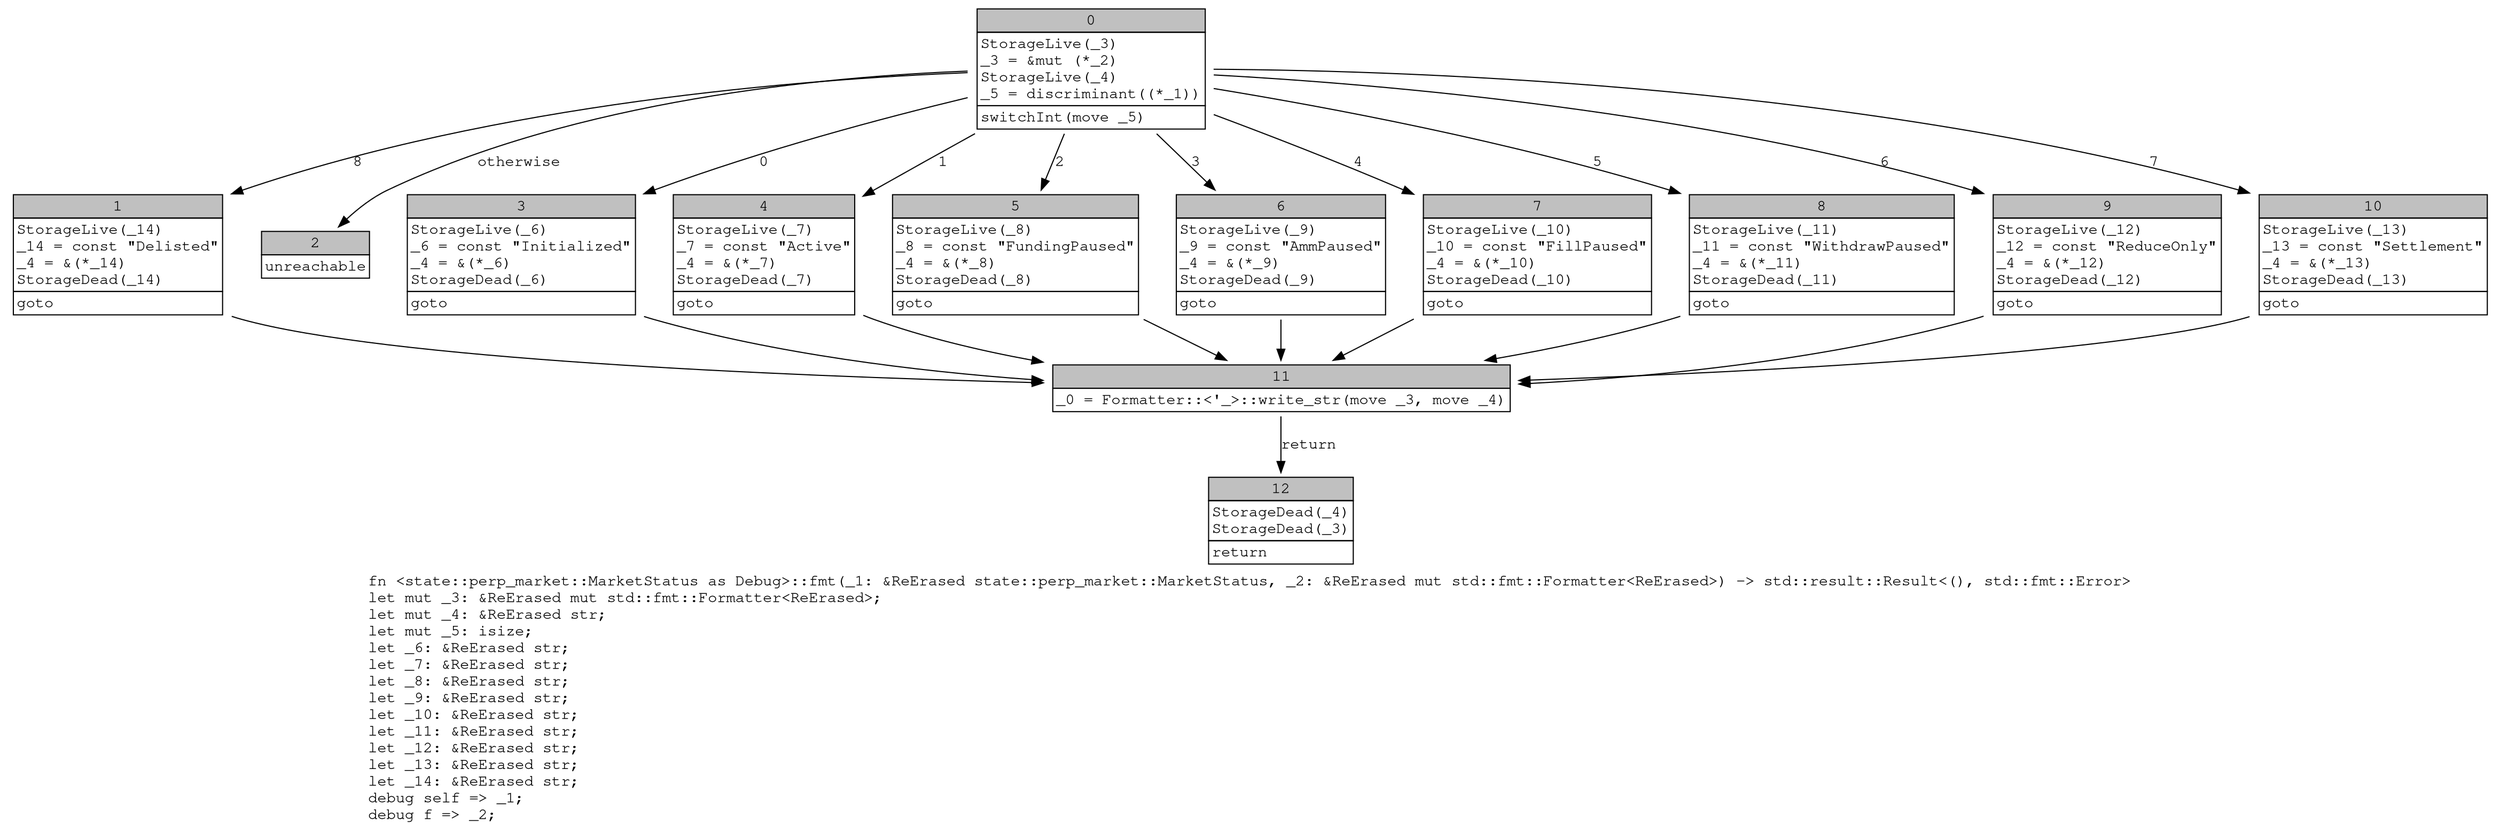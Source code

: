 digraph Mir_0_17165 {
    graph [fontname="Courier, monospace"];
    node [fontname="Courier, monospace"];
    edge [fontname="Courier, monospace"];
    label=<fn &lt;state::perp_market::MarketStatus as Debug&gt;::fmt(_1: &amp;ReErased state::perp_market::MarketStatus, _2: &amp;ReErased mut std::fmt::Formatter&lt;ReErased&gt;) -&gt; std::result::Result&lt;(), std::fmt::Error&gt;<br align="left"/>let mut _3: &amp;ReErased mut std::fmt::Formatter&lt;ReErased&gt;;<br align="left"/>let mut _4: &amp;ReErased str;<br align="left"/>let mut _5: isize;<br align="left"/>let _6: &amp;ReErased str;<br align="left"/>let _7: &amp;ReErased str;<br align="left"/>let _8: &amp;ReErased str;<br align="left"/>let _9: &amp;ReErased str;<br align="left"/>let _10: &amp;ReErased str;<br align="left"/>let _11: &amp;ReErased str;<br align="left"/>let _12: &amp;ReErased str;<br align="left"/>let _13: &amp;ReErased str;<br align="left"/>let _14: &amp;ReErased str;<br align="left"/>debug self =&gt; _1;<br align="left"/>debug f =&gt; _2;<br align="left"/>>;
    bb0__0_17165 [shape="none", label=<<table border="0" cellborder="1" cellspacing="0"><tr><td bgcolor="gray" align="center" colspan="1">0</td></tr><tr><td align="left" balign="left">StorageLive(_3)<br/>_3 = &amp;mut (*_2)<br/>StorageLive(_4)<br/>_5 = discriminant((*_1))<br/></td></tr><tr><td align="left">switchInt(move _5)</td></tr></table>>];
    bb1__0_17165 [shape="none", label=<<table border="0" cellborder="1" cellspacing="0"><tr><td bgcolor="gray" align="center" colspan="1">1</td></tr><tr><td align="left" balign="left">StorageLive(_14)<br/>_14 = const &quot;Delisted&quot;<br/>_4 = &amp;(*_14)<br/>StorageDead(_14)<br/></td></tr><tr><td align="left">goto</td></tr></table>>];
    bb2__0_17165 [shape="none", label=<<table border="0" cellborder="1" cellspacing="0"><tr><td bgcolor="gray" align="center" colspan="1">2</td></tr><tr><td align="left">unreachable</td></tr></table>>];
    bb3__0_17165 [shape="none", label=<<table border="0" cellborder="1" cellspacing="0"><tr><td bgcolor="gray" align="center" colspan="1">3</td></tr><tr><td align="left" balign="left">StorageLive(_6)<br/>_6 = const &quot;Initialized&quot;<br/>_4 = &amp;(*_6)<br/>StorageDead(_6)<br/></td></tr><tr><td align="left">goto</td></tr></table>>];
    bb4__0_17165 [shape="none", label=<<table border="0" cellborder="1" cellspacing="0"><tr><td bgcolor="gray" align="center" colspan="1">4</td></tr><tr><td align="left" balign="left">StorageLive(_7)<br/>_7 = const &quot;Active&quot;<br/>_4 = &amp;(*_7)<br/>StorageDead(_7)<br/></td></tr><tr><td align="left">goto</td></tr></table>>];
    bb5__0_17165 [shape="none", label=<<table border="0" cellborder="1" cellspacing="0"><tr><td bgcolor="gray" align="center" colspan="1">5</td></tr><tr><td align="left" balign="left">StorageLive(_8)<br/>_8 = const &quot;FundingPaused&quot;<br/>_4 = &amp;(*_8)<br/>StorageDead(_8)<br/></td></tr><tr><td align="left">goto</td></tr></table>>];
    bb6__0_17165 [shape="none", label=<<table border="0" cellborder="1" cellspacing="0"><tr><td bgcolor="gray" align="center" colspan="1">6</td></tr><tr><td align="left" balign="left">StorageLive(_9)<br/>_9 = const &quot;AmmPaused&quot;<br/>_4 = &amp;(*_9)<br/>StorageDead(_9)<br/></td></tr><tr><td align="left">goto</td></tr></table>>];
    bb7__0_17165 [shape="none", label=<<table border="0" cellborder="1" cellspacing="0"><tr><td bgcolor="gray" align="center" colspan="1">7</td></tr><tr><td align="left" balign="left">StorageLive(_10)<br/>_10 = const &quot;FillPaused&quot;<br/>_4 = &amp;(*_10)<br/>StorageDead(_10)<br/></td></tr><tr><td align="left">goto</td></tr></table>>];
    bb8__0_17165 [shape="none", label=<<table border="0" cellborder="1" cellspacing="0"><tr><td bgcolor="gray" align="center" colspan="1">8</td></tr><tr><td align="left" balign="left">StorageLive(_11)<br/>_11 = const &quot;WithdrawPaused&quot;<br/>_4 = &amp;(*_11)<br/>StorageDead(_11)<br/></td></tr><tr><td align="left">goto</td></tr></table>>];
    bb9__0_17165 [shape="none", label=<<table border="0" cellborder="1" cellspacing="0"><tr><td bgcolor="gray" align="center" colspan="1">9</td></tr><tr><td align="left" balign="left">StorageLive(_12)<br/>_12 = const &quot;ReduceOnly&quot;<br/>_4 = &amp;(*_12)<br/>StorageDead(_12)<br/></td></tr><tr><td align="left">goto</td></tr></table>>];
    bb10__0_17165 [shape="none", label=<<table border="0" cellborder="1" cellspacing="0"><tr><td bgcolor="gray" align="center" colspan="1">10</td></tr><tr><td align="left" balign="left">StorageLive(_13)<br/>_13 = const &quot;Settlement&quot;<br/>_4 = &amp;(*_13)<br/>StorageDead(_13)<br/></td></tr><tr><td align="left">goto</td></tr></table>>];
    bb11__0_17165 [shape="none", label=<<table border="0" cellborder="1" cellspacing="0"><tr><td bgcolor="gray" align="center" colspan="1">11</td></tr><tr><td align="left">_0 = Formatter::&lt;'_&gt;::write_str(move _3, move _4)</td></tr></table>>];
    bb12__0_17165 [shape="none", label=<<table border="0" cellborder="1" cellspacing="0"><tr><td bgcolor="gray" align="center" colspan="1">12</td></tr><tr><td align="left" balign="left">StorageDead(_4)<br/>StorageDead(_3)<br/></td></tr><tr><td align="left">return</td></tr></table>>];
    bb0__0_17165 -> bb3__0_17165 [label="0"];
    bb0__0_17165 -> bb4__0_17165 [label="1"];
    bb0__0_17165 -> bb5__0_17165 [label="2"];
    bb0__0_17165 -> bb6__0_17165 [label="3"];
    bb0__0_17165 -> bb7__0_17165 [label="4"];
    bb0__0_17165 -> bb8__0_17165 [label="5"];
    bb0__0_17165 -> bb9__0_17165 [label="6"];
    bb0__0_17165 -> bb10__0_17165 [label="7"];
    bb0__0_17165 -> bb1__0_17165 [label="8"];
    bb0__0_17165 -> bb2__0_17165 [label="otherwise"];
    bb1__0_17165 -> bb11__0_17165 [label=""];
    bb3__0_17165 -> bb11__0_17165 [label=""];
    bb4__0_17165 -> bb11__0_17165 [label=""];
    bb5__0_17165 -> bb11__0_17165 [label=""];
    bb6__0_17165 -> bb11__0_17165 [label=""];
    bb7__0_17165 -> bb11__0_17165 [label=""];
    bb8__0_17165 -> bb11__0_17165 [label=""];
    bb9__0_17165 -> bb11__0_17165 [label=""];
    bb10__0_17165 -> bb11__0_17165 [label=""];
    bb11__0_17165 -> bb12__0_17165 [label="return"];
}
